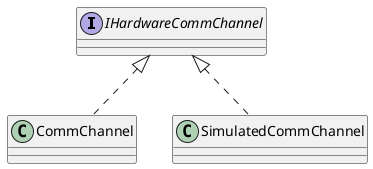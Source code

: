 @startuml
interface IHardwareCommChannel
IHardwareCommChannel<|..CommChannel
IHardwareCommChannel<|..SimulatedCommChannel
@enduml
